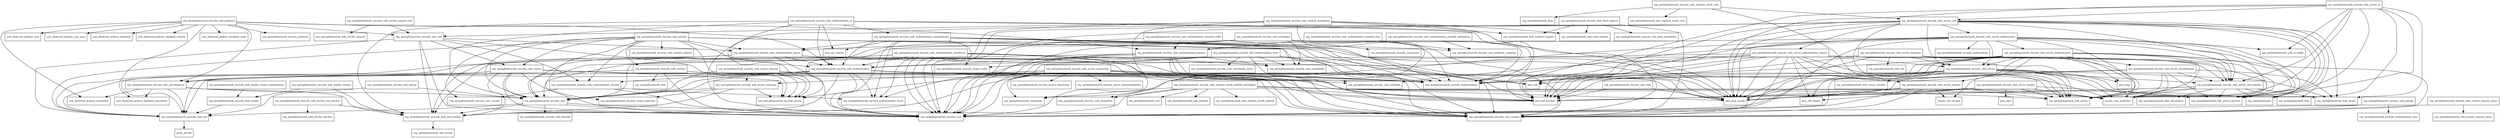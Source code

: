 digraph spring_security_web_5_1_2_RELEASE_package_dependencies {
  node [shape = box, fontsize=10.0];
  org_springframework_security_web -> org_springframework_security_core;
  org_springframework_security_web -> org_springframework_security_core_context;
  org_springframework_security_web -> org_springframework_security_web_firewall;
  org_springframework_security_web -> org_springframework_security_web_util;
  org_springframework_security_web -> org_springframework_security_web_util_matcher;
  org_springframework_security_web_access -> org_springframework_security_access;
  org_springframework_security_web_access -> org_springframework_security_access_intercept;
  org_springframework_security_web_access -> org_springframework_security_authentication;
  org_springframework_security_web_access -> org_springframework_security_core;
  org_springframework_security_web_access -> org_springframework_security_core_context;
  org_springframework_security_web_access -> org_springframework_security_web;
  org_springframework_security_web_access -> org_springframework_security_web_savedrequest;
  org_springframework_security_web_access -> org_springframework_security_web_util;
  org_springframework_security_web_access -> org_springframework_security_web_util_matcher;
  org_springframework_security_web_access_channel -> java_lang_invoke;
  org_springframework_security_web_access_channel -> java_util_function;
  org_springframework_security_web_access_channel -> org_springframework_security_access;
  org_springframework_security_web_access_channel -> org_springframework_security_web;
  org_springframework_security_web_access_channel -> org_springframework_security_web_access_intercept;
  org_springframework_security_web_access_expression -> java_lang_invoke;
  org_springframework_security_web_access_expression -> java_util_function;
  org_springframework_security_web_access_expression -> org_springframework_expression;
  org_springframework_security_web_access_expression -> org_springframework_security_access;
  org_springframework_security_web_access_expression -> org_springframework_security_access_expression;
  org_springframework_security_web_access_expression -> org_springframework_security_access_hierarchicalroles;
  org_springframework_security_web_access_expression -> org_springframework_security_authentication;
  org_springframework_security_web_access_expression -> org_springframework_security_core;
  org_springframework_security_web_access_expression -> org_springframework_security_web;
  org_springframework_security_web_access_expression -> org_springframework_security_web_access_intercept;
  org_springframework_security_web_access_expression -> org_springframework_security_web_util_matcher;
  org_springframework_security_web_access_intercept -> org_springframework_security_access;
  org_springframework_security_web_access_intercept -> org_springframework_security_access_intercept;
  org_springframework_security_web_access_intercept -> org_springframework_security_web;
  org_springframework_security_web_access_intercept -> org_springframework_security_web_util_matcher;
  org_springframework_security_web_authentication -> java_lang_invoke;
  org_springframework_security_web_authentication -> java_util_function;
  org_springframework_security_web_authentication -> org_springframework_security_authentication;
  org_springframework_security_web_authentication -> org_springframework_security_authentication_event;
  org_springframework_security_web_authentication -> org_springframework_security_core;
  org_springframework_security_web_authentication -> org_springframework_security_core_authority;
  org_springframework_security_web_authentication -> org_springframework_security_core_context;
  org_springframework_security_web_authentication -> org_springframework_security_web;
  org_springframework_security_web_authentication -> org_springframework_security_web_authentication_session;
  org_springframework_security_web_authentication -> org_springframework_security_web_savedrequest;
  org_springframework_security_web_authentication -> org_springframework_security_web_util;
  org_springframework_security_web_authentication -> org_springframework_security_web_util_matcher;
  org_springframework_security_web_authentication_logout -> java_lang_invoke;
  org_springframework_security_web_authentication_logout -> java_util_function;
  org_springframework_security_web_authentication_logout -> org_springframework_security_core;
  org_springframework_security_web_authentication_logout -> org_springframework_security_core_context;
  org_springframework_security_web_authentication_logout -> org_springframework_security_web_authentication;
  org_springframework_security_web_authentication_logout -> org_springframework_security_web_util;
  org_springframework_security_web_authentication_logout -> org_springframework_security_web_util_matcher;
  org_springframework_security_web_authentication_preauth -> org_springframework_security_authentication;
  org_springframework_security_web_authentication_preauth -> org_springframework_security_authentication_event;
  org_springframework_security_web_authentication_preauth -> org_springframework_security_core;
  org_springframework_security_web_authentication_preauth -> org_springframework_security_core_authority;
  org_springframework_security_web_authentication_preauth -> org_springframework_security_core_context;
  org_springframework_security_web_authentication_preauth -> org_springframework_security_core_userdetails;
  org_springframework_security_web_authentication_preauth -> org_springframework_security_web;
  org_springframework_security_web_authentication_preauth -> org_springframework_security_web_authentication;
  org_springframework_security_web_authentication_preauth_j2ee -> org_springframework_security_authentication;
  org_springframework_security_web_authentication_preauth_j2ee -> org_springframework_security_core_authority_mapping;
  org_springframework_security_web_authentication_preauth_j2ee -> org_springframework_security_web_authentication_preauth;
  org_springframework_security_web_authentication_preauth_websphere -> org_springframework_security_authentication;
  org_springframework_security_web_authentication_preauth_websphere -> org_springframework_security_core_authority_mapping;
  org_springframework_security_web_authentication_preauth_websphere -> org_springframework_security_web_authentication_preauth;
  org_springframework_security_web_authentication_preauth_x509 -> org_springframework_security_authentication;
  org_springframework_security_web_authentication_preauth_x509 -> org_springframework_security_core;
  org_springframework_security_web_authentication_preauth_x509 -> org_springframework_security_web_authentication_preauth;
  org_springframework_security_web_authentication_rememberme -> java_nio_charset;
  org_springframework_security_web_authentication_rememberme -> java_util;
  org_springframework_security_web_authentication_rememberme -> org_springframework_security_authentication;
  org_springframework_security_web_authentication_rememberme -> org_springframework_security_authentication_event;
  org_springframework_security_web_authentication_rememberme -> org_springframework_security_core;
  org_springframework_security_web_authentication_rememberme -> org_springframework_security_core_authority_mapping;
  org_springframework_security_web_authentication_rememberme -> org_springframework_security_core_context;
  org_springframework_security_web_authentication_rememberme -> org_springframework_security_core_userdetails;
  org_springframework_security_web_authentication_rememberme -> org_springframework_security_crypto_codec;
  org_springframework_security_web_authentication_rememberme -> org_springframework_security_web_authentication;
  org_springframework_security_web_authentication_rememberme -> org_springframework_security_web_authentication_logout;
  org_springframework_security_web_authentication_session -> org_springframework_security_authentication_event;
  org_springframework_security_web_authentication_session -> org_springframework_security_core;
  org_springframework_security_web_authentication_session -> org_springframework_security_core_session;
  org_springframework_security_web_authentication_switchuser -> org_springframework_security_authentication;
  org_springframework_security_web_authentication_switchuser -> org_springframework_security_authentication_event;
  org_springframework_security_web_authentication_switchuser -> org_springframework_security_core;
  org_springframework_security_web_authentication_switchuser -> org_springframework_security_core_context;
  org_springframework_security_web_authentication_switchuser -> org_springframework_security_core_userdetails;
  org_springframework_security_web_authentication_switchuser -> org_springframework_security_web_authentication;
  org_springframework_security_web_authentication_switchuser -> org_springframework_security_web_util;
  org_springframework_security_web_authentication_switchuser -> org_springframework_security_web_util_matcher;
  org_springframework_security_web_authentication_ui -> java_lang_invoke;
  org_springframework_security_web_authentication_ui -> java_nio_charset;
  org_springframework_security_web_authentication_ui -> java_util_function;
  org_springframework_security_web_authentication_ui -> org_springframework_security_core;
  org_springframework_security_web_authentication_ui -> org_springframework_security_web;
  org_springframework_security_web_authentication_ui -> org_springframework_security_web_authentication;
  org_springframework_security_web_authentication_ui -> org_springframework_security_web_authentication_rememberme;
  org_springframework_security_web_authentication_ui -> org_springframework_security_web_util_matcher;
  org_springframework_security_web_authentication_www -> java_util;
  org_springframework_security_web_authentication_www -> org_springframework_security_authentication;
  org_springframework_security_web_authentication_www -> org_springframework_security_core;
  org_springframework_security_web_authentication_www -> org_springframework_security_core_context;
  org_springframework_security_web_authentication_www -> org_springframework_security_core_userdetails;
  org_springframework_security_web_authentication_www -> org_springframework_security_core_userdetails_cache;
  org_springframework_security_web_authentication_www -> org_springframework_security_crypto_codec;
  org_springframework_security_web_authentication_www -> org_springframework_security_web;
  org_springframework_security_web_authentication_www -> org_springframework_security_web_authentication;
  org_springframework_security_web_bind_support -> org_springframework_security_core;
  org_springframework_security_web_bind_support -> org_springframework_security_core_context;
  org_springframework_security_web_bind_support -> org_springframework_security_web_bind_annotation;
  org_springframework_security_web_bind_support -> org_springframework_web_bind_support;
  org_springframework_security_web_bind_support -> org_springframework_web_method_support;
  org_springframework_security_web_context -> org_springframework_security_authentication;
  org_springframework_security_web_context -> org_springframework_security_core;
  org_springframework_security_web_context -> org_springframework_security_core_context;
  org_springframework_security_web_context -> org_springframework_security_web_util;
  org_springframework_security_web_context -> org_springframework_web;
  org_springframework_security_web_context_request_async -> org_springframework_security_core_context;
  org_springframework_security_web_context_request_async -> org_springframework_web_context_request_async;
  org_springframework_security_web_csrf -> org_springframework_security_access;
  org_springframework_security_web_csrf -> org_springframework_security_core;
  org_springframework_security_web_csrf -> org_springframework_security_web_access;
  org_springframework_security_web_csrf -> org_springframework_security_web_authentication_logout;
  org_springframework_security_web_csrf -> org_springframework_security_web_authentication_session;
  org_springframework_security_web_csrf -> org_springframework_security_web_util;
  org_springframework_security_web_csrf -> org_springframework_security_web_util_matcher;
  org_springframework_security_web_debug -> org_springframework_security_web;
  org_springframework_security_web_debug -> org_springframework_security_web_util;
  org_springframework_security_web_header -> org_springframework_security_web_util;
  org_springframework_security_web_header_writers -> org_springframework_security_web_header;
  org_springframework_security_web_header_writers -> org_springframework_security_web_util_matcher;
  org_springframework_security_web_header_writers_frameoptions -> org_springframework_security_web_header;
  org_springframework_security_web_http -> java_lang_invoke;
  org_springframework_security_web_http -> java_util_function;
  org_springframework_security_web_jaasapi -> org_springframework_security_authentication_jaas;
  org_springframework_security_web_jaasapi -> org_springframework_security_core;
  org_springframework_security_web_jaasapi -> org_springframework_security_core_context;
  org_springframework_security_web_jackson2 -> com_fasterxml_jackson_annotation;
  org_springframework_security_web_jackson2 -> com_fasterxml_jackson_core;
  org_springframework_security_web_jackson2 -> com_fasterxml_jackson_core_type;
  org_springframework_security_web_jackson2 -> com_fasterxml_jackson_databind;
  org_springframework_security_web_jackson2 -> com_fasterxml_jackson_databind_annotation;
  org_springframework_security_web_jackson2 -> com_fasterxml_jackson_databind_module;
  org_springframework_security_web_jackson2 -> com_fasterxml_jackson_databind_node;
  org_springframework_security_web_jackson2 -> org_springframework_security_jackson2;
  org_springframework_security_web_jackson2 -> org_springframework_security_web_authentication;
  org_springframework_security_web_jackson2 -> org_springframework_security_web_authentication_preauth;
  org_springframework_security_web_jackson2 -> org_springframework_security_web_csrf;
  org_springframework_security_web_jackson2 -> org_springframework_security_web_savedrequest;
  org_springframework_security_web_method_annotation -> org_springframework_expression;
  org_springframework_security_web_method_annotation -> org_springframework_security_core;
  org_springframework_security_web_method_annotation -> org_springframework_security_core_annotation;
  org_springframework_security_web_method_annotation -> org_springframework_security_core_context;
  org_springframework_security_web_method_annotation -> org_springframework_security_web_csrf;
  org_springframework_security_web_method_annotation -> org_springframework_web_bind_support;
  org_springframework_security_web_method_annotation -> org_springframework_web_method_support;
  org_springframework_security_web_reactive_result_method_annotation -> java_lang_invoke;
  org_springframework_security_web_reactive_result_method_annotation -> java_util_function;
  org_springframework_security_web_reactive_result_method_annotation -> org_reactivestreams;
  org_springframework_security_web_reactive_result_method_annotation -> org_springframework_core;
  org_springframework_security_web_reactive_result_method_annotation -> org_springframework_expression;
  org_springframework_security_web_reactive_result_method_annotation -> org_springframework_security_core;
  org_springframework_security_web_reactive_result_method_annotation -> org_springframework_security_core_annotation;
  org_springframework_security_web_reactive_result_method_annotation -> org_springframework_web_reactive;
  org_springframework_security_web_reactive_result_method_annotation -> org_springframework_web_reactive_result_method;
  org_springframework_security_web_reactive_result_method_annotation -> org_springframework_web_server;
  org_springframework_security_web_reactive_result_method_annotation -> reactor_core_publisher;
  org_springframework_security_web_reactive_result_view -> org_springframework_lang;
  org_springframework_security_web_reactive_result_view -> org_springframework_security_web_server_csrf;
  org_springframework_security_web_reactive_result_view -> org_springframework_web_reactive_result_view;
  org_springframework_security_web_reactive_result_view -> org_springframework_web_server;
  org_springframework_security_web_savedrequest -> com_fasterxml_jackson_annotation;
  org_springframework_security_web_savedrequest -> com_fasterxml_jackson_databind_annotation;
  org_springframework_security_web_savedrequest -> org_springframework_security_web;
  org_springframework_security_web_savedrequest -> org_springframework_security_web_util;
  org_springframework_security_web_savedrequest -> org_springframework_security_web_util_matcher;
  org_springframework_security_web_server -> java_lang;
  org_springframework_security_web_server -> java_lang_invoke;
  org_springframework_security_web_server -> java_util;
  org_springframework_security_web_server -> java_util_function;
  org_springframework_security_web_server -> org_reactivestreams;
  org_springframework_security_web_server -> org_springframework_http_server;
  org_springframework_security_web_server -> org_springframework_http_server_reactive;
  org_springframework_security_web_server -> org_springframework_security_authentication;
  org_springframework_security_web_server -> org_springframework_security_core;
  org_springframework_security_web_server -> org_springframework_security_web_server_util_matcher;
  org_springframework_security_web_server -> org_springframework_web_server;
  org_springframework_security_web_server -> org_springframework_web_server_handler;
  org_springframework_security_web_server -> reactor_core_publisher;
  org_springframework_security_web_server_authentication -> java_lang;
  org_springframework_security_web_server_authentication -> java_lang_invoke;
  org_springframework_security_web_server_authentication -> java_util_function;
  org_springframework_security_web_server_authentication -> java_util_stream;
  org_springframework_security_web_server_authentication -> org_springframework_http_server_reactive;
  org_springframework_security_web_server_authentication -> org_springframework_security_authentication;
  org_springframework_security_web_server_authentication -> org_springframework_security_core;
  org_springframework_security_web_server_authentication -> org_springframework_security_core_context;
  org_springframework_security_web_server_authentication -> org_springframework_security_web_server;
  org_springframework_security_web_server_authentication -> org_springframework_security_web_server_context;
  org_springframework_security_web_server_authentication -> org_springframework_security_web_server_savedrequest;
  org_springframework_security_web_server_authentication -> org_springframework_security_web_server_util_matcher;
  org_springframework_security_web_server_authentication -> org_springframework_web_server;
  org_springframework_security_web_server_authentication -> reactor_core_publisher;
  org_springframework_security_web_server_authentication -> reactor_util_context;
  org_springframework_security_web_server_authentication_logout -> java_lang_invoke;
  org_springframework_security_web_server_authentication_logout -> java_util;
  org_springframework_security_web_server_authentication_logout -> java_util_function;
  org_springframework_security_web_server_authentication_logout -> java_util_stream;
  org_springframework_security_web_server_authentication_logout -> org_springframework_http_server_reactive;
  org_springframework_security_web_server_authentication_logout -> org_springframework_security_authentication;
  org_springframework_security_web_server_authentication_logout -> org_springframework_security_core;
  org_springframework_security_web_server_authentication_logout -> org_springframework_security_core_authority;
  org_springframework_security_web_server_authentication_logout -> org_springframework_security_core_context;
  org_springframework_security_web_server_authentication_logout -> org_springframework_security_web_server;
  org_springframework_security_web_server_authentication_logout -> org_springframework_security_web_server_context;
  org_springframework_security_web_server_authentication_logout -> org_springframework_security_web_server_util_matcher;
  org_springframework_security_web_server_authentication_logout -> org_springframework_web_server;
  org_springframework_security_web_server_authentication_logout -> reactor_core_publisher;
  org_springframework_security_web_server_authorization -> java_lang_invoke;
  org_springframework_security_web_server_authorization -> java_util_function;
  org_springframework_security_web_server_authorization -> org_reactivestreams;
  org_springframework_security_web_server_authorization -> org_springframework_core_io_buffer;
  org_springframework_security_web_server_authorization -> org_springframework_http_server_reactive;
  org_springframework_security_web_server_authorization -> org_springframework_security_access;
  org_springframework_security_web_server_authorization -> org_springframework_security_authentication;
  org_springframework_security_web_server_authorization -> org_springframework_security_authorization;
  org_springframework_security_web_server_authorization -> org_springframework_security_core;
  org_springframework_security_web_server_authorization -> org_springframework_security_core_context;
  org_springframework_security_web_server_authorization -> org_springframework_security_web_server;
  org_springframework_security_web_server_authorization -> org_springframework_security_web_server_authentication;
  org_springframework_security_web_server_authorization -> org_springframework_security_web_server_util_matcher;
  org_springframework_security_web_server_authorization -> org_springframework_web_server;
  org_springframework_security_web_server_authorization -> reactor_core_publisher;
  org_springframework_security_web_server_context -> java_lang_invoke;
  org_springframework_security_web_server_context -> java_util_function;
  org_springframework_security_web_server_context -> org_springframework_security_core;
  org_springframework_security_web_server_context -> org_springframework_security_core_context;
  org_springframework_security_web_server_context -> org_springframework_web_server;
  org_springframework_security_web_server_context -> reactor_core_publisher;
  org_springframework_security_web_server_context -> reactor_util_context;
  org_springframework_security_web_server_csrf -> java_lang_invoke;
  org_springframework_security_web_server_csrf -> java_util;
  org_springframework_security_web_server_csrf -> java_util_function;
  org_springframework_security_web_server_csrf -> org_reactivestreams;
  org_springframework_security_web_server_csrf -> org_springframework_http;
  org_springframework_security_web_server_csrf -> org_springframework_http_server;
  org_springframework_security_web_server_csrf -> org_springframework_http_server_reactive;
  org_springframework_security_web_server_csrf -> org_springframework_security_access;
  org_springframework_security_web_server_csrf -> org_springframework_security_core;
  org_springframework_security_web_server_csrf -> org_springframework_security_web_server;
  org_springframework_security_web_server_csrf -> org_springframework_security_web_server_authentication_logout;
  org_springframework_security_web_server_csrf -> org_springframework_security_web_server_authorization;
  org_springframework_security_web_server_csrf -> org_springframework_security_web_server_util_matcher;
  org_springframework_security_web_server_csrf -> org_springframework_web_server;
  org_springframework_security_web_server_csrf -> reactor_core_publisher;
  org_springframework_security_web_server_header -> java_lang_invoke;
  org_springframework_security_web_server_header -> java_time;
  org_springframework_security_web_server_header -> java_util_function;
  org_springframework_security_web_server_header -> java_util_stream;
  org_springframework_security_web_server_header -> org_springframework_http_server_reactive;
  org_springframework_security_web_server_header -> org_springframework_web_server;
  org_springframework_security_web_server_header -> reactor_core_publisher;
  org_springframework_security_web_server_savedrequest -> java_lang_invoke;
  org_springframework_security_web_server_savedrequest -> java_util_function;
  org_springframework_security_web_server_savedrequest -> org_springframework_http_server;
  org_springframework_security_web_server_savedrequest -> org_springframework_http_server_reactive;
  org_springframework_security_web_server_savedrequest -> org_springframework_security_web_server_util_matcher;
  org_springframework_security_web_server_savedrequest -> org_springframework_web_server;
  org_springframework_security_web_server_savedrequest -> reactor_core_publisher;
  org_springframework_security_web_server_transport -> java_lang_invoke;
  org_springframework_security_web_server_transport -> java_util_function;
  org_springframework_security_web_server_transport -> org_springframework_http_server_reactive;
  org_springframework_security_web_server_transport -> org_springframework_security_web;
  org_springframework_security_web_server_transport -> org_springframework_security_web_server;
  org_springframework_security_web_server_transport -> org_springframework_security_web_server_util_matcher;
  org_springframework_security_web_server_transport -> org_springframework_web_server;
  org_springframework_security_web_server_transport -> org_springframework_web_util;
  org_springframework_security_web_server_transport -> reactor_core_publisher;
  org_springframework_security_web_server_ui -> java_lang_invoke;
  org_springframework_security_web_server_ui -> java_util_function;
  org_springframework_security_web_server_ui -> org_reactivestreams;
  org_springframework_security_web_server_ui -> org_springframework_core_io_buffer;
  org_springframework_security_web_server_ui -> org_springframework_http_server;
  org_springframework_security_web_server_ui -> org_springframework_http_server_reactive;
  org_springframework_security_web_server_ui -> org_springframework_security_web_server_csrf;
  org_springframework_security_web_server_ui -> org_springframework_security_web_server_util_matcher;
  org_springframework_security_web_server_ui -> org_springframework_web_server;
  org_springframework_security_web_server_ui -> reactor_core_publisher;
  org_springframework_security_web_server_util_matcher -> java_lang_invoke;
  org_springframework_security_web_server_util_matcher -> java_util_function;
  org_springframework_security_web_server_util_matcher -> org_reactivestreams;
  org_springframework_security_web_server_util_matcher -> org_springframework_http;
  org_springframework_security_web_server_util_matcher -> org_springframework_http_server;
  org_springframework_security_web_server_util_matcher -> org_springframework_http_server_reactive;
  org_springframework_security_web_server_util_matcher -> org_springframework_web_server;
  org_springframework_security_web_server_util_matcher -> org_springframework_web_util_pattern;
  org_springframework_security_web_server_util_matcher -> reactor_core_publisher;
  org_springframework_security_web_servlet_support_csrf -> org_springframework_security_web_csrf;
  org_springframework_security_web_servlet_support_csrf -> org_springframework_web_servlet_support;
  org_springframework_security_web_servlet_util_matcher -> org_springframework_security_web_util_matcher;
  org_springframework_security_web_servlet_util_matcher -> org_springframework_web_servlet_handler;
  org_springframework_security_web_servletapi -> org_springframework_security_authentication;
  org_springframework_security_web_servletapi -> org_springframework_security_concurrent;
  org_springframework_security_web_servletapi -> org_springframework_security_core;
  org_springframework_security_web_servletapi -> org_springframework_security_core_context;
  org_springframework_security_web_servletapi -> org_springframework_security_core_userdetails;
  org_springframework_security_web_servletapi -> org_springframework_security_web;
  org_springframework_security_web_servletapi -> org_springframework_security_web_authentication_logout;
  org_springframework_security_web_session -> java_lang_invoke;
  org_springframework_security_web_session -> java_util_function;
  org_springframework_security_web_session -> org_springframework_security_access;
  org_springframework_security_web_session -> org_springframework_security_authentication;
  org_springframework_security_web_session -> org_springframework_security_core;
  org_springframework_security_web_session -> org_springframework_security_core_context;
  org_springframework_security_web_session -> org_springframework_security_core_session;
  org_springframework_security_web_session -> org_springframework_security_web;
  org_springframework_security_web_session -> org_springframework_security_web_access;
  org_springframework_security_web_session -> org_springframework_security_web_authentication;
  org_springframework_security_web_session -> org_springframework_security_web_authentication_logout;
  org_springframework_security_web_session -> org_springframework_security_web_authentication_session;
  org_springframework_security_web_session -> org_springframework_security_web_context;
  org_springframework_security_web_session -> org_springframework_security_web_context_support;
  org_springframework_security_web_session -> org_springframework_security_web_util;
  org_springframework_security_web_util -> javax_servlet;
  org_springframework_security_web_util_matcher -> org_springframework_web_accept;
}
